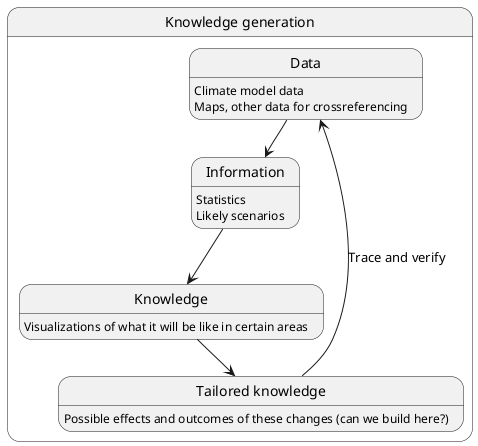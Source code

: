 @startuml

state "Knowledge generation" as kg {

state Data {
  Data : Climate model data
  Data : Maps, other data for crossreferencing
}

state Information {
  Information : Statistics 
  Information : Likely scenarios
}

state Knowledge {
  Knowledge : Visualizations of what it will be like in certain areas
}

state "Tailored knowledge" as tk {
  tk : Possible effects and outcomes of these changes (can we build here?)
}
}

Data --> Information
Information --> Knowledge
Knowledge --> tk
tk --> Data : Trace and verify

@enduml
